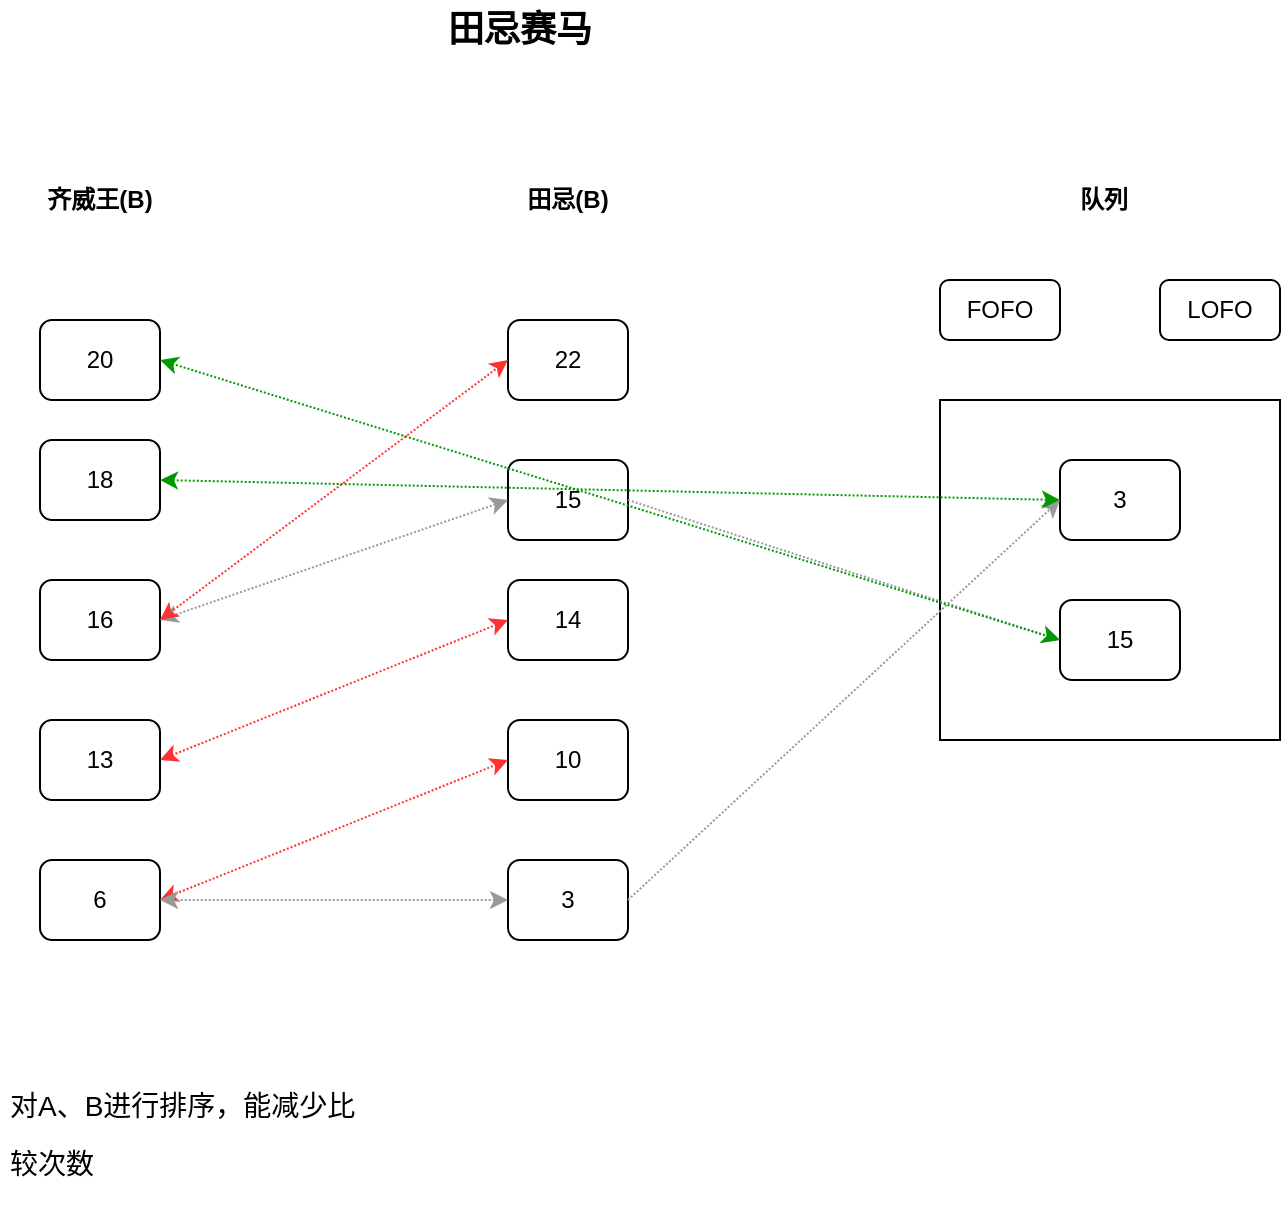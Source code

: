 <mxfile version="15.2.9" type="github">
  <diagram id="M8B92jB95uVXwZjkqpSg" name="第 1 页">
    <mxGraphModel dx="1024" dy="571" grid="1" gridSize="10" guides="1" tooltips="1" connect="1" arrows="1" fold="1" page="1" pageScale="1" pageWidth="827" pageHeight="1169" math="0" shadow="0">
      <root>
        <mxCell id="0" />
        <mxCell id="1" parent="0" />
        <mxCell id="XkrVDyB-vq-3rI1GUVId-1" value="&lt;b&gt;&lt;font style=&quot;font-size: 18px&quot;&gt;田忌赛马&lt;/font&gt;&lt;/b&gt;" style="text;html=1;strokeColor=none;fillColor=none;align=center;verticalAlign=middle;whiteSpace=wrap;rounded=0;fontSize=16;" parent="1" vertex="1">
          <mxGeometry x="350" y="30" width="80" height="30" as="geometry" />
        </mxCell>
        <mxCell id="uETBXoT33YP5iFmjCPUC-2" value="&lt;b&gt;齐威王(B)&lt;/b&gt;" style="text;html=1;strokeColor=none;fillColor=none;align=center;verticalAlign=middle;whiteSpace=wrap;rounded=0;" vertex="1" parent="1">
          <mxGeometry x="150" y="120" width="60" height="20" as="geometry" />
        </mxCell>
        <mxCell id="uETBXoT33YP5iFmjCPUC-3" value="&lt;b&gt;田忌(B)&lt;/b&gt;" style="text;html=1;strokeColor=none;fillColor=none;align=center;verticalAlign=middle;whiteSpace=wrap;rounded=0;" vertex="1" parent="1">
          <mxGeometry x="386" y="120" width="56" height="20" as="geometry" />
        </mxCell>
        <mxCell id="uETBXoT33YP5iFmjCPUC-4" value="20" style="rounded=1;whiteSpace=wrap;html=1;" vertex="1" parent="1">
          <mxGeometry x="150" y="190" width="60" height="40" as="geometry" />
        </mxCell>
        <mxCell id="uETBXoT33YP5iFmjCPUC-5" value="18" style="rounded=1;whiteSpace=wrap;html=1;" vertex="1" parent="1">
          <mxGeometry x="150" y="250" width="60" height="40" as="geometry" />
        </mxCell>
        <mxCell id="uETBXoT33YP5iFmjCPUC-6" value="16" style="rounded=1;whiteSpace=wrap;html=1;" vertex="1" parent="1">
          <mxGeometry x="150" y="320" width="60" height="40" as="geometry" />
        </mxCell>
        <mxCell id="uETBXoT33YP5iFmjCPUC-7" value="13" style="rounded=1;whiteSpace=wrap;html=1;" vertex="1" parent="1">
          <mxGeometry x="150" y="390" width="60" height="40" as="geometry" />
        </mxCell>
        <mxCell id="uETBXoT33YP5iFmjCPUC-8" value="6" style="rounded=1;whiteSpace=wrap;html=1;" vertex="1" parent="1">
          <mxGeometry x="150" y="460" width="60" height="40" as="geometry" />
        </mxCell>
        <mxCell id="uETBXoT33YP5iFmjCPUC-9" value="22" style="rounded=1;whiteSpace=wrap;html=1;" vertex="1" parent="1">
          <mxGeometry x="384" y="190" width="60" height="40" as="geometry" />
        </mxCell>
        <mxCell id="uETBXoT33YP5iFmjCPUC-10" value="15" style="rounded=1;whiteSpace=wrap;html=1;" vertex="1" parent="1">
          <mxGeometry x="384" y="260" width="60" height="40" as="geometry" />
        </mxCell>
        <mxCell id="uETBXoT33YP5iFmjCPUC-11" value="14" style="rounded=1;whiteSpace=wrap;html=1;" vertex="1" parent="1">
          <mxGeometry x="384" y="320" width="60" height="40" as="geometry" />
        </mxCell>
        <mxCell id="uETBXoT33YP5iFmjCPUC-12" value="10" style="rounded=1;whiteSpace=wrap;html=1;" vertex="1" parent="1">
          <mxGeometry x="384" y="390" width="60" height="40" as="geometry" />
        </mxCell>
        <mxCell id="uETBXoT33YP5iFmjCPUC-13" value="3" style="rounded=1;whiteSpace=wrap;html=1;" vertex="1" parent="1">
          <mxGeometry x="384" y="460" width="60" height="40" as="geometry" />
        </mxCell>
        <mxCell id="uETBXoT33YP5iFmjCPUC-14" value="" style="whiteSpace=wrap;html=1;aspect=fixed;" vertex="1" parent="1">
          <mxGeometry x="600" y="230" width="170" height="170" as="geometry" />
        </mxCell>
        <mxCell id="uETBXoT33YP5iFmjCPUC-15" value="FOFO" style="rounded=1;whiteSpace=wrap;html=1;" vertex="1" parent="1">
          <mxGeometry x="600" y="170" width="60" height="30" as="geometry" />
        </mxCell>
        <mxCell id="uETBXoT33YP5iFmjCPUC-16" value="LOFO" style="rounded=1;whiteSpace=wrap;html=1;" vertex="1" parent="1">
          <mxGeometry x="710" y="170" width="60" height="30" as="geometry" />
        </mxCell>
        <mxCell id="uETBXoT33YP5iFmjCPUC-21" value="3" style="rounded=1;whiteSpace=wrap;html=1;" vertex="1" parent="1">
          <mxGeometry x="660" y="260" width="60" height="40" as="geometry" />
        </mxCell>
        <mxCell id="uETBXoT33YP5iFmjCPUC-22" style="rounded=0;orthogonalLoop=1;jettySize=auto;html=1;exitX=1;exitY=0.5;exitDx=0;exitDy=0;entryX=0;entryY=0.5;entryDx=0;entryDy=0;dashed=1;dashPattern=1 1;strokeColor=#999999;" edge="1" parent="1" source="uETBXoT33YP5iFmjCPUC-13" target="uETBXoT33YP5iFmjCPUC-21">
          <mxGeometry relative="1" as="geometry" />
        </mxCell>
        <mxCell id="uETBXoT33YP5iFmjCPUC-23" value="" style="endArrow=classic;startArrow=classic;html=1;dashed=1;dashPattern=1 1;strokeColor=#FF3333;entryX=0;entryY=0.5;entryDx=0;entryDy=0;exitX=1;exitY=0.5;exitDx=0;exitDy=0;" edge="1" parent="1" source="uETBXoT33YP5iFmjCPUC-8" target="uETBXoT33YP5iFmjCPUC-12">
          <mxGeometry width="50" height="50" relative="1" as="geometry">
            <mxPoint x="230" y="490" as="sourcePoint" />
            <mxPoint x="280" y="440" as="targetPoint" />
            <Array as="points" />
          </mxGeometry>
        </mxCell>
        <mxCell id="uETBXoT33YP5iFmjCPUC-24" value="" style="endArrow=classic;startArrow=classic;html=1;dashed=1;dashPattern=1 1;strokeColor=#999999;entryX=0;entryY=0.5;entryDx=0;entryDy=0;exitX=1;exitY=0.5;exitDx=0;exitDy=0;" edge="1" parent="1" source="uETBXoT33YP5iFmjCPUC-8" target="uETBXoT33YP5iFmjCPUC-13">
          <mxGeometry width="50" height="50" relative="1" as="geometry">
            <mxPoint x="240" y="510" as="sourcePoint" />
            <mxPoint x="290" y="460" as="targetPoint" />
            <Array as="points" />
          </mxGeometry>
        </mxCell>
        <mxCell id="uETBXoT33YP5iFmjCPUC-25" value="" style="endArrow=classic;startArrow=classic;html=1;dashed=1;dashPattern=1 1;strokeColor=#FF3333;entryX=0;entryY=0.5;entryDx=0;entryDy=0;exitX=1;exitY=0.5;exitDx=0;exitDy=0;" edge="1" parent="1">
          <mxGeometry width="50" height="50" relative="1" as="geometry">
            <mxPoint x="210" y="410" as="sourcePoint" />
            <mxPoint x="384" y="340" as="targetPoint" />
            <Array as="points" />
          </mxGeometry>
        </mxCell>
        <mxCell id="uETBXoT33YP5iFmjCPUC-26" value="" style="endArrow=classic;startArrow=classic;html=1;dashed=1;dashPattern=1 1;strokeColor=#999999;entryX=0;entryY=0.5;entryDx=0;entryDy=0;exitX=1;exitY=0.5;exitDx=0;exitDy=0;" edge="1" parent="1" target="uETBXoT33YP5iFmjCPUC-10">
          <mxGeometry width="50" height="50" relative="1" as="geometry">
            <mxPoint x="210" y="340" as="sourcePoint" />
            <mxPoint x="384" y="270" as="targetPoint" />
            <Array as="points" />
          </mxGeometry>
        </mxCell>
        <mxCell id="uETBXoT33YP5iFmjCPUC-27" value="15" style="rounded=1;whiteSpace=wrap;html=1;" vertex="1" parent="1">
          <mxGeometry x="660" y="330" width="60" height="40" as="geometry" />
        </mxCell>
        <mxCell id="uETBXoT33YP5iFmjCPUC-28" value="" style="endArrow=classic;html=1;dashed=1;dashPattern=1 1;strokeColor=#999999;entryX=0;entryY=0.5;entryDx=0;entryDy=0;exitX=1;exitY=0.5;exitDx=0;exitDy=0;" edge="1" parent="1" source="uETBXoT33YP5iFmjCPUC-10" target="uETBXoT33YP5iFmjCPUC-27">
          <mxGeometry width="50" height="50" relative="1" as="geometry">
            <mxPoint x="450" y="310" as="sourcePoint" />
            <mxPoint x="500" y="260" as="targetPoint" />
          </mxGeometry>
        </mxCell>
        <mxCell id="uETBXoT33YP5iFmjCPUC-31" value="" style="endArrow=classic;startArrow=classic;html=1;dashed=1;dashPattern=1 1;strokeColor=#FF3333;entryX=0;entryY=0.5;entryDx=0;entryDy=0;" edge="1" parent="1" target="uETBXoT33YP5iFmjCPUC-9">
          <mxGeometry width="50" height="50" relative="1" as="geometry">
            <mxPoint x="210" y="340" as="sourcePoint" />
            <mxPoint x="380" y="280" as="targetPoint" />
            <Array as="points">
              <mxPoint x="210" y="340" />
            </Array>
          </mxGeometry>
        </mxCell>
        <mxCell id="uETBXoT33YP5iFmjCPUC-33" value="" style="endArrow=classic;startArrow=classic;html=1;dashed=1;dashPattern=1 1;strokeColor=#009900;entryX=0;entryY=0.5;entryDx=0;entryDy=0;" edge="1" parent="1" target="uETBXoT33YP5iFmjCPUC-21">
          <mxGeometry width="50" height="50" relative="1" as="geometry">
            <mxPoint x="210" y="270" as="sourcePoint" />
            <mxPoint x="384" y="140" as="targetPoint" />
            <Array as="points">
              <mxPoint x="210" y="270" />
            </Array>
          </mxGeometry>
        </mxCell>
        <mxCell id="uETBXoT33YP5iFmjCPUC-34" value="" style="endArrow=classic;startArrow=classic;html=1;dashed=1;dashPattern=1 1;strokeColor=#009900;" edge="1" parent="1">
          <mxGeometry width="50" height="50" relative="1" as="geometry">
            <mxPoint x="210" y="210" as="sourcePoint" />
            <mxPoint x="660" y="350" as="targetPoint" />
            <Array as="points">
              <mxPoint x="210" y="210" />
            </Array>
          </mxGeometry>
        </mxCell>
        <mxCell id="uETBXoT33YP5iFmjCPUC-35" value="&lt;h1&gt;&lt;span style=&quot;font-size: 14px ; font-weight: 400&quot;&gt;对A、B进行排序，能减少比较次数&lt;/span&gt;&lt;/h1&gt;" style="text;html=1;strokeColor=none;fillColor=none;spacing=5;spacingTop=-20;whiteSpace=wrap;overflow=hidden;rounded=0;" vertex="1" parent="1">
          <mxGeometry x="130" y="560" width="190" height="80" as="geometry" />
        </mxCell>
        <mxCell id="uETBXoT33YP5iFmjCPUC-36" value="&lt;b&gt;队列&lt;/b&gt;" style="text;html=1;strokeColor=none;fillColor=none;align=center;verticalAlign=middle;whiteSpace=wrap;rounded=0;" vertex="1" parent="1">
          <mxGeometry x="654" y="120" width="56" height="20" as="geometry" />
        </mxCell>
      </root>
    </mxGraphModel>
  </diagram>
</mxfile>
